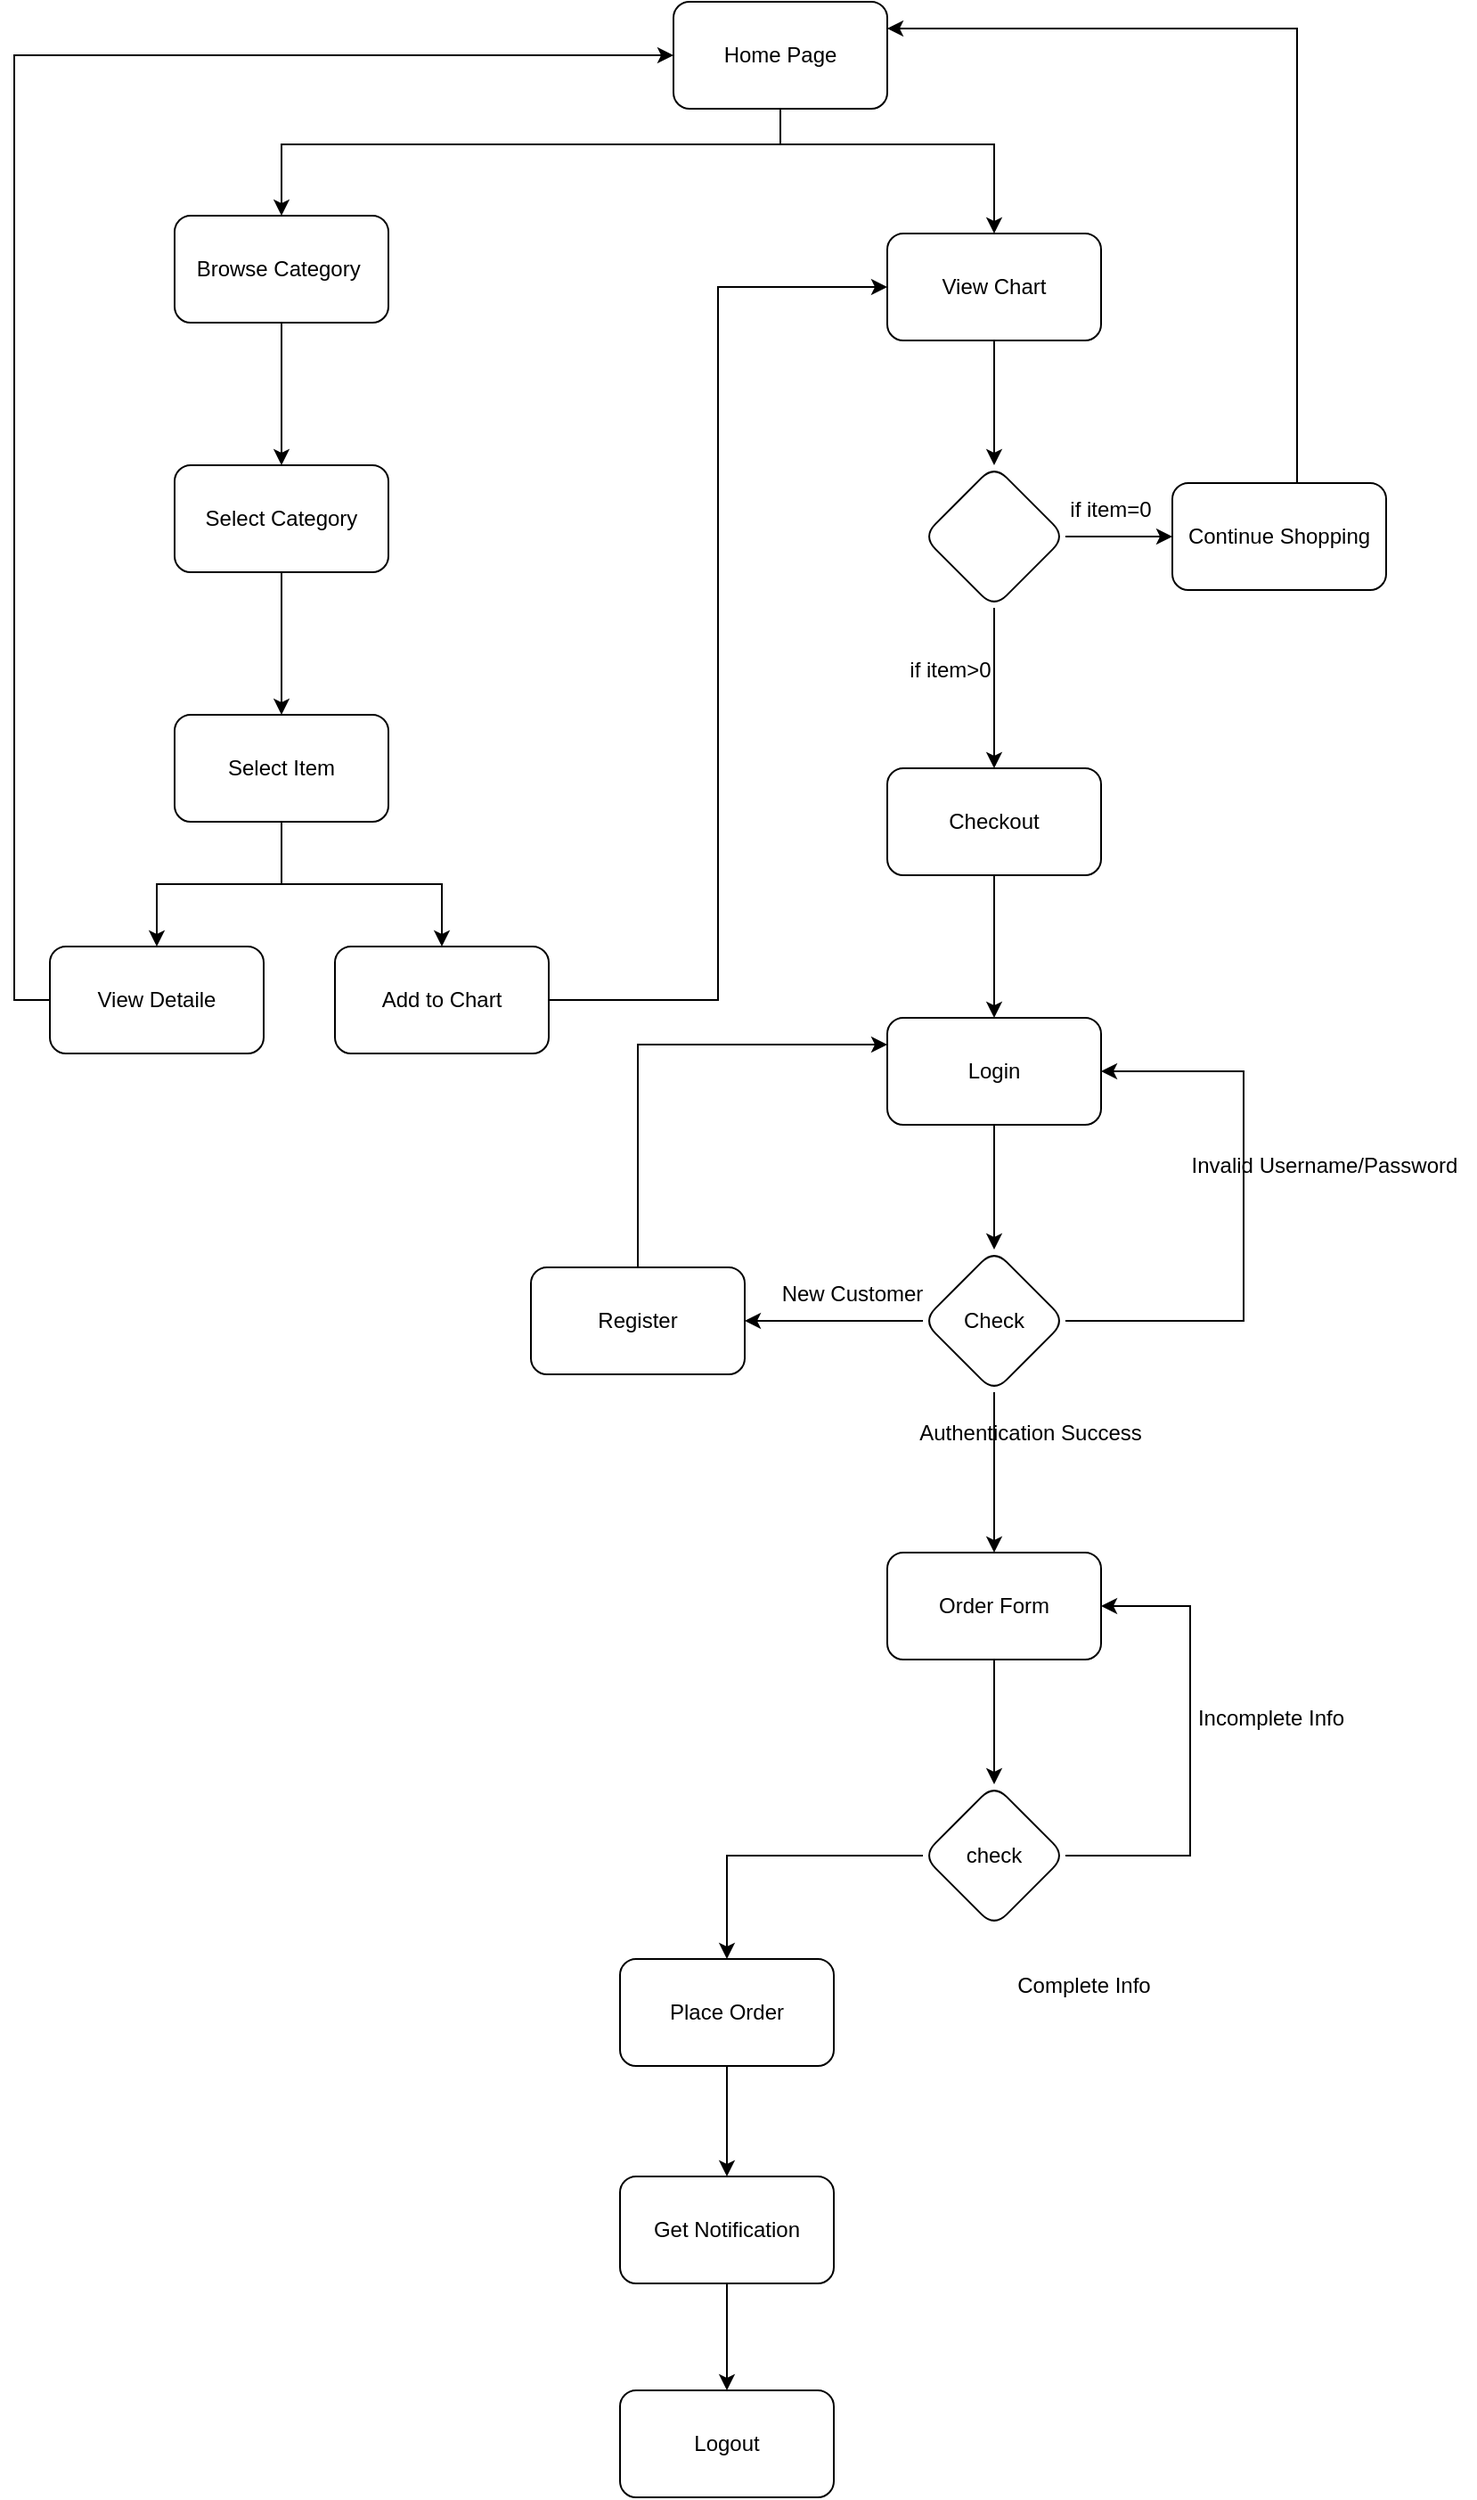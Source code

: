 <mxfile version="21.3.5" type="github">
  <diagram name="Page-1" id="G-pgX4Uz1TDEY16RY42N">
    <mxGraphModel dx="969" dy="506" grid="1" gridSize="10" guides="1" tooltips="1" connect="1" arrows="1" fold="1" page="1" pageScale="1" pageWidth="850" pageHeight="1100" math="0" shadow="0">
      <root>
        <mxCell id="0" />
        <mxCell id="1" parent="0" />
        <mxCell id="NavYR482M6MeEhWAIx8b-3" value="" style="edgeStyle=orthogonalEdgeStyle;rounded=0;orthogonalLoop=1;jettySize=auto;html=1;" parent="1" source="NavYR482M6MeEhWAIx8b-1" target="NavYR482M6MeEhWAIx8b-2" edge="1">
          <mxGeometry relative="1" as="geometry">
            <Array as="points">
              <mxPoint x="440" y="160" />
              <mxPoint x="160" y="160" />
            </Array>
          </mxGeometry>
        </mxCell>
        <mxCell id="NavYR482M6MeEhWAIx8b-13" value="" style="edgeStyle=orthogonalEdgeStyle;rounded=0;orthogonalLoop=1;jettySize=auto;html=1;" parent="1" source="NavYR482M6MeEhWAIx8b-1" target="NavYR482M6MeEhWAIx8b-12" edge="1">
          <mxGeometry relative="1" as="geometry">
            <Array as="points">
              <mxPoint x="440" y="160" />
              <mxPoint x="560" y="160" />
            </Array>
          </mxGeometry>
        </mxCell>
        <mxCell id="NavYR482M6MeEhWAIx8b-1" value="Home Page" style="rounded=1;whiteSpace=wrap;html=1;" parent="1" vertex="1">
          <mxGeometry x="380" y="80" width="120" height="60" as="geometry" />
        </mxCell>
        <mxCell id="NavYR482M6MeEhWAIx8b-5" value="" style="edgeStyle=orthogonalEdgeStyle;rounded=0;orthogonalLoop=1;jettySize=auto;html=1;" parent="1" source="NavYR482M6MeEhWAIx8b-2" target="NavYR482M6MeEhWAIx8b-4" edge="1">
          <mxGeometry relative="1" as="geometry" />
        </mxCell>
        <mxCell id="NavYR482M6MeEhWAIx8b-2" value="Browse Category&amp;nbsp;" style="whiteSpace=wrap;html=1;rounded=1;" parent="1" vertex="1">
          <mxGeometry x="100" y="200" width="120" height="60" as="geometry" />
        </mxCell>
        <mxCell id="NavYR482M6MeEhWAIx8b-7" value="" style="edgeStyle=orthogonalEdgeStyle;rounded=0;orthogonalLoop=1;jettySize=auto;html=1;" parent="1" source="NavYR482M6MeEhWAIx8b-4" target="NavYR482M6MeEhWAIx8b-6" edge="1">
          <mxGeometry relative="1" as="geometry" />
        </mxCell>
        <mxCell id="NavYR482M6MeEhWAIx8b-4" value="Select Category" style="whiteSpace=wrap;html=1;rounded=1;" parent="1" vertex="1">
          <mxGeometry x="100" y="340" width="120" height="60" as="geometry" />
        </mxCell>
        <mxCell id="NavYR482M6MeEhWAIx8b-9" value="" style="edgeStyle=orthogonalEdgeStyle;rounded=0;orthogonalLoop=1;jettySize=auto;html=1;" parent="1" source="NavYR482M6MeEhWAIx8b-6" target="NavYR482M6MeEhWAIx8b-8" edge="1">
          <mxGeometry relative="1" as="geometry" />
        </mxCell>
        <mxCell id="NavYR482M6MeEhWAIx8b-11" value="" style="edgeStyle=orthogonalEdgeStyle;rounded=0;orthogonalLoop=1;jettySize=auto;html=1;" parent="1" source="NavYR482M6MeEhWAIx8b-6" target="NavYR482M6MeEhWAIx8b-10" edge="1">
          <mxGeometry relative="1" as="geometry" />
        </mxCell>
        <mxCell id="NavYR482M6MeEhWAIx8b-6" value="Select Item" style="whiteSpace=wrap;html=1;rounded=1;" parent="1" vertex="1">
          <mxGeometry x="100" y="480" width="120" height="60" as="geometry" />
        </mxCell>
        <mxCell id="NavYR482M6MeEhWAIx8b-39" style="edgeStyle=orthogonalEdgeStyle;rounded=0;orthogonalLoop=1;jettySize=auto;html=1;entryX=0;entryY=0.5;entryDx=0;entryDy=0;" parent="1" source="NavYR482M6MeEhWAIx8b-8" target="NavYR482M6MeEhWAIx8b-1" edge="1">
          <mxGeometry relative="1" as="geometry">
            <Array as="points">
              <mxPoint x="10" y="110" />
            </Array>
          </mxGeometry>
        </mxCell>
        <mxCell id="NavYR482M6MeEhWAIx8b-8" value="View Detaile" style="whiteSpace=wrap;html=1;rounded=1;" parent="1" vertex="1">
          <mxGeometry x="30" y="610" width="120" height="60" as="geometry" />
        </mxCell>
        <mxCell id="NavYR482M6MeEhWAIx8b-14" style="edgeStyle=orthogonalEdgeStyle;rounded=0;orthogonalLoop=1;jettySize=auto;html=1;entryX=0;entryY=0.5;entryDx=0;entryDy=0;" parent="1" source="NavYR482M6MeEhWAIx8b-10" target="NavYR482M6MeEhWAIx8b-12" edge="1">
          <mxGeometry relative="1" as="geometry" />
        </mxCell>
        <mxCell id="NavYR482M6MeEhWAIx8b-10" value="Add to Chart" style="whiteSpace=wrap;html=1;rounded=1;" parent="1" vertex="1">
          <mxGeometry x="190" y="610" width="120" height="60" as="geometry" />
        </mxCell>
        <mxCell id="NavYR482M6MeEhWAIx8b-16" value="" style="edgeStyle=orthogonalEdgeStyle;rounded=0;orthogonalLoop=1;jettySize=auto;html=1;" parent="1" source="NavYR482M6MeEhWAIx8b-12" target="NavYR482M6MeEhWAIx8b-15" edge="1">
          <mxGeometry relative="1" as="geometry" />
        </mxCell>
        <mxCell id="NavYR482M6MeEhWAIx8b-12" value="View Chart" style="whiteSpace=wrap;html=1;rounded=1;" parent="1" vertex="1">
          <mxGeometry x="500" y="210" width="120" height="60" as="geometry" />
        </mxCell>
        <mxCell id="NavYR482M6MeEhWAIx8b-18" value="" style="edgeStyle=orthogonalEdgeStyle;rounded=0;orthogonalLoop=1;jettySize=auto;html=1;" parent="1" source="NavYR482M6MeEhWAIx8b-15" target="NavYR482M6MeEhWAIx8b-17" edge="1">
          <mxGeometry relative="1" as="geometry" />
        </mxCell>
        <mxCell id="NavYR482M6MeEhWAIx8b-21" value="" style="edgeStyle=orthogonalEdgeStyle;rounded=0;orthogonalLoop=1;jettySize=auto;html=1;" parent="1" source="NavYR482M6MeEhWAIx8b-15" target="NavYR482M6MeEhWAIx8b-20" edge="1">
          <mxGeometry relative="1" as="geometry" />
        </mxCell>
        <mxCell id="NavYR482M6MeEhWAIx8b-15" value="" style="rhombus;whiteSpace=wrap;html=1;rounded=1;" parent="1" vertex="1">
          <mxGeometry x="520" y="340" width="80" height="80" as="geometry" />
        </mxCell>
        <mxCell id="NavYR482M6MeEhWAIx8b-27" value="" style="edgeStyle=orthogonalEdgeStyle;rounded=0;orthogonalLoop=1;jettySize=auto;html=1;" parent="1" source="NavYR482M6MeEhWAIx8b-17" target="NavYR482M6MeEhWAIx8b-26" edge="1">
          <mxGeometry relative="1" as="geometry" />
        </mxCell>
        <mxCell id="NavYR482M6MeEhWAIx8b-17" value="Checkout" style="whiteSpace=wrap;html=1;rounded=1;" parent="1" vertex="1">
          <mxGeometry x="500" y="510" width="120" height="60" as="geometry" />
        </mxCell>
        <mxCell id="NavYR482M6MeEhWAIx8b-19" value="if item&amp;gt;0" style="text;html=1;align=center;verticalAlign=middle;resizable=0;points=[];autosize=1;strokeColor=none;fillColor=none;" parent="1" vertex="1">
          <mxGeometry x="500" y="440" width="70" height="30" as="geometry" />
        </mxCell>
        <mxCell id="NavYR482M6MeEhWAIx8b-25" style="edgeStyle=orthogonalEdgeStyle;rounded=0;orthogonalLoop=1;jettySize=auto;html=1;entryX=1;entryY=0.25;entryDx=0;entryDy=0;" parent="1" source="NavYR482M6MeEhWAIx8b-20" target="NavYR482M6MeEhWAIx8b-1" edge="1">
          <mxGeometry relative="1" as="geometry">
            <Array as="points">
              <mxPoint x="730" y="95" />
            </Array>
          </mxGeometry>
        </mxCell>
        <mxCell id="NavYR482M6MeEhWAIx8b-20" value="Continue Shopping" style="whiteSpace=wrap;html=1;rounded=1;" parent="1" vertex="1">
          <mxGeometry x="660" y="350" width="120" height="60" as="geometry" />
        </mxCell>
        <mxCell id="NavYR482M6MeEhWAIx8b-22" value="if item=0" style="text;html=1;align=center;verticalAlign=middle;resizable=0;points=[];autosize=1;strokeColor=none;fillColor=none;" parent="1" vertex="1">
          <mxGeometry x="590" y="350" width="70" height="30" as="geometry" />
        </mxCell>
        <mxCell id="NavYR482M6MeEhWAIx8b-29" value="" style="edgeStyle=orthogonalEdgeStyle;rounded=0;orthogonalLoop=1;jettySize=auto;html=1;" parent="1" source="NavYR482M6MeEhWAIx8b-26" target="NavYR482M6MeEhWAIx8b-28" edge="1">
          <mxGeometry relative="1" as="geometry" />
        </mxCell>
        <mxCell id="NavYR482M6MeEhWAIx8b-26" value="Login" style="whiteSpace=wrap;html=1;rounded=1;" parent="1" vertex="1">
          <mxGeometry x="500" y="650" width="120" height="60" as="geometry" />
        </mxCell>
        <mxCell id="NavYR482M6MeEhWAIx8b-30" style="edgeStyle=orthogonalEdgeStyle;rounded=0;orthogonalLoop=1;jettySize=auto;html=1;entryX=1;entryY=0.5;entryDx=0;entryDy=0;" parent="1" source="NavYR482M6MeEhWAIx8b-28" target="NavYR482M6MeEhWAIx8b-26" edge="1">
          <mxGeometry relative="1" as="geometry">
            <mxPoint x="720" y="650" as="targetPoint" />
            <Array as="points">
              <mxPoint x="700" y="820" />
              <mxPoint x="700" y="680" />
            </Array>
          </mxGeometry>
        </mxCell>
        <mxCell id="NavYR482M6MeEhWAIx8b-33" value="" style="edgeStyle=orthogonalEdgeStyle;rounded=0;orthogonalLoop=1;jettySize=auto;html=1;" parent="1" source="NavYR482M6MeEhWAIx8b-28" target="NavYR482M6MeEhWAIx8b-32" edge="1">
          <mxGeometry relative="1" as="geometry" />
        </mxCell>
        <mxCell id="NavYR482M6MeEhWAIx8b-36" value="" style="edgeStyle=orthogonalEdgeStyle;rounded=0;orthogonalLoop=1;jettySize=auto;html=1;" parent="1" source="NavYR482M6MeEhWAIx8b-28" target="NavYR482M6MeEhWAIx8b-35" edge="1">
          <mxGeometry relative="1" as="geometry" />
        </mxCell>
        <mxCell id="NavYR482M6MeEhWAIx8b-28" value="Check" style="rhombus;whiteSpace=wrap;html=1;rounded=1;" parent="1" vertex="1">
          <mxGeometry x="520" y="780" width="80" height="80" as="geometry" />
        </mxCell>
        <mxCell id="NavYR482M6MeEhWAIx8b-31" value="Invalid Username/Password" style="text;html=1;align=center;verticalAlign=middle;resizable=0;points=[];autosize=1;strokeColor=none;fillColor=none;" parent="1" vertex="1">
          <mxGeometry x="660" y="718" width="170" height="30" as="geometry" />
        </mxCell>
        <mxCell id="tlV_KyBOSjiFYSBzXlwv-4" value="" style="edgeStyle=orthogonalEdgeStyle;rounded=0;orthogonalLoop=1;jettySize=auto;html=1;" edge="1" parent="1" source="NavYR482M6MeEhWAIx8b-32" target="tlV_KyBOSjiFYSBzXlwv-3">
          <mxGeometry relative="1" as="geometry" />
        </mxCell>
        <mxCell id="NavYR482M6MeEhWAIx8b-32" value="Order Form" style="whiteSpace=wrap;html=1;rounded=1;" parent="1" vertex="1">
          <mxGeometry x="500" y="950" width="120" height="60" as="geometry" />
        </mxCell>
        <mxCell id="NavYR482M6MeEhWAIx8b-34" value="Authentication Success" style="text;html=1;align=center;verticalAlign=middle;resizable=0;points=[];autosize=1;strokeColor=none;fillColor=none;" parent="1" vertex="1">
          <mxGeometry x="505" y="868" width="150" height="30" as="geometry" />
        </mxCell>
        <mxCell id="NavYR482M6MeEhWAIx8b-37" style="edgeStyle=orthogonalEdgeStyle;rounded=0;orthogonalLoop=1;jettySize=auto;html=1;entryX=0;entryY=0.25;entryDx=0;entryDy=0;" parent="1" source="NavYR482M6MeEhWAIx8b-35" target="NavYR482M6MeEhWAIx8b-26" edge="1">
          <mxGeometry relative="1" as="geometry">
            <Array as="points">
              <mxPoint x="360" y="665" />
            </Array>
          </mxGeometry>
        </mxCell>
        <mxCell id="NavYR482M6MeEhWAIx8b-35" value="Register" style="whiteSpace=wrap;html=1;rounded=1;" parent="1" vertex="1">
          <mxGeometry x="300" y="790" width="120" height="60" as="geometry" />
        </mxCell>
        <mxCell id="NavYR482M6MeEhWAIx8b-38" value="New Customer" style="text;html=1;align=center;verticalAlign=middle;resizable=0;points=[];autosize=1;strokeColor=none;fillColor=none;" parent="1" vertex="1">
          <mxGeometry x="430" y="790" width="100" height="30" as="geometry" />
        </mxCell>
        <mxCell id="tlV_KyBOSjiFYSBzXlwv-5" style="edgeStyle=orthogonalEdgeStyle;rounded=0;orthogonalLoop=1;jettySize=auto;html=1;entryX=1;entryY=0.5;entryDx=0;entryDy=0;" edge="1" parent="1" source="tlV_KyBOSjiFYSBzXlwv-3" target="NavYR482M6MeEhWAIx8b-32">
          <mxGeometry relative="1" as="geometry">
            <Array as="points">
              <mxPoint x="670" y="1120" />
              <mxPoint x="670" y="980" />
            </Array>
          </mxGeometry>
        </mxCell>
        <mxCell id="tlV_KyBOSjiFYSBzXlwv-8" value="" style="edgeStyle=orthogonalEdgeStyle;rounded=0;orthogonalLoop=1;jettySize=auto;html=1;" edge="1" parent="1" source="tlV_KyBOSjiFYSBzXlwv-3" target="tlV_KyBOSjiFYSBzXlwv-7">
          <mxGeometry relative="1" as="geometry" />
        </mxCell>
        <mxCell id="tlV_KyBOSjiFYSBzXlwv-3" value="check" style="rhombus;whiteSpace=wrap;html=1;rounded=1;" vertex="1" parent="1">
          <mxGeometry x="520" y="1080" width="80" height="80" as="geometry" />
        </mxCell>
        <mxCell id="tlV_KyBOSjiFYSBzXlwv-6" value="Incomplete Info" style="text;html=1;align=center;verticalAlign=middle;resizable=0;points=[];autosize=1;strokeColor=none;fillColor=none;" vertex="1" parent="1">
          <mxGeometry x="660" y="1028" width="110" height="30" as="geometry" />
        </mxCell>
        <mxCell id="tlV_KyBOSjiFYSBzXlwv-11" value="" style="edgeStyle=orthogonalEdgeStyle;rounded=0;orthogonalLoop=1;jettySize=auto;html=1;" edge="1" parent="1" source="tlV_KyBOSjiFYSBzXlwv-7" target="tlV_KyBOSjiFYSBzXlwv-10">
          <mxGeometry relative="1" as="geometry" />
        </mxCell>
        <mxCell id="tlV_KyBOSjiFYSBzXlwv-7" value="Place Order" style="whiteSpace=wrap;html=1;rounded=1;" vertex="1" parent="1">
          <mxGeometry x="350" y="1178" width="120" height="60" as="geometry" />
        </mxCell>
        <mxCell id="tlV_KyBOSjiFYSBzXlwv-9" value="Complete Info" style="text;html=1;align=center;verticalAlign=middle;resizable=0;points=[];autosize=1;strokeColor=none;fillColor=none;" vertex="1" parent="1">
          <mxGeometry x="560" y="1178" width="100" height="30" as="geometry" />
        </mxCell>
        <mxCell id="tlV_KyBOSjiFYSBzXlwv-13" value="" style="edgeStyle=orthogonalEdgeStyle;rounded=0;orthogonalLoop=1;jettySize=auto;html=1;" edge="1" parent="1" source="tlV_KyBOSjiFYSBzXlwv-10" target="tlV_KyBOSjiFYSBzXlwv-12">
          <mxGeometry relative="1" as="geometry" />
        </mxCell>
        <mxCell id="tlV_KyBOSjiFYSBzXlwv-10" value="Get Notification" style="whiteSpace=wrap;html=1;rounded=1;" vertex="1" parent="1">
          <mxGeometry x="350" y="1300" width="120" height="60" as="geometry" />
        </mxCell>
        <mxCell id="tlV_KyBOSjiFYSBzXlwv-12" value="Logout" style="whiteSpace=wrap;html=1;rounded=1;" vertex="1" parent="1">
          <mxGeometry x="350" y="1420" width="120" height="60" as="geometry" />
        </mxCell>
      </root>
    </mxGraphModel>
  </diagram>
</mxfile>
